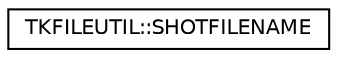 digraph "クラス階層図"
{
  edge [fontname="Helvetica",fontsize="10",labelfontname="Helvetica",labelfontsize="10"];
  node [fontname="Helvetica",fontsize="10",shape=record];
  rankdir="LR";
  Node0 [label="TKFILEUTIL::SHOTFILENAME",height=0.2,width=0.4,color="black", fillcolor="white", style="filled",URL="$class_t_k_f_i_l_e_u_t_i_l_1_1_s_h_o_t_f_i_l_e_n_a_m_e.html"];
}

